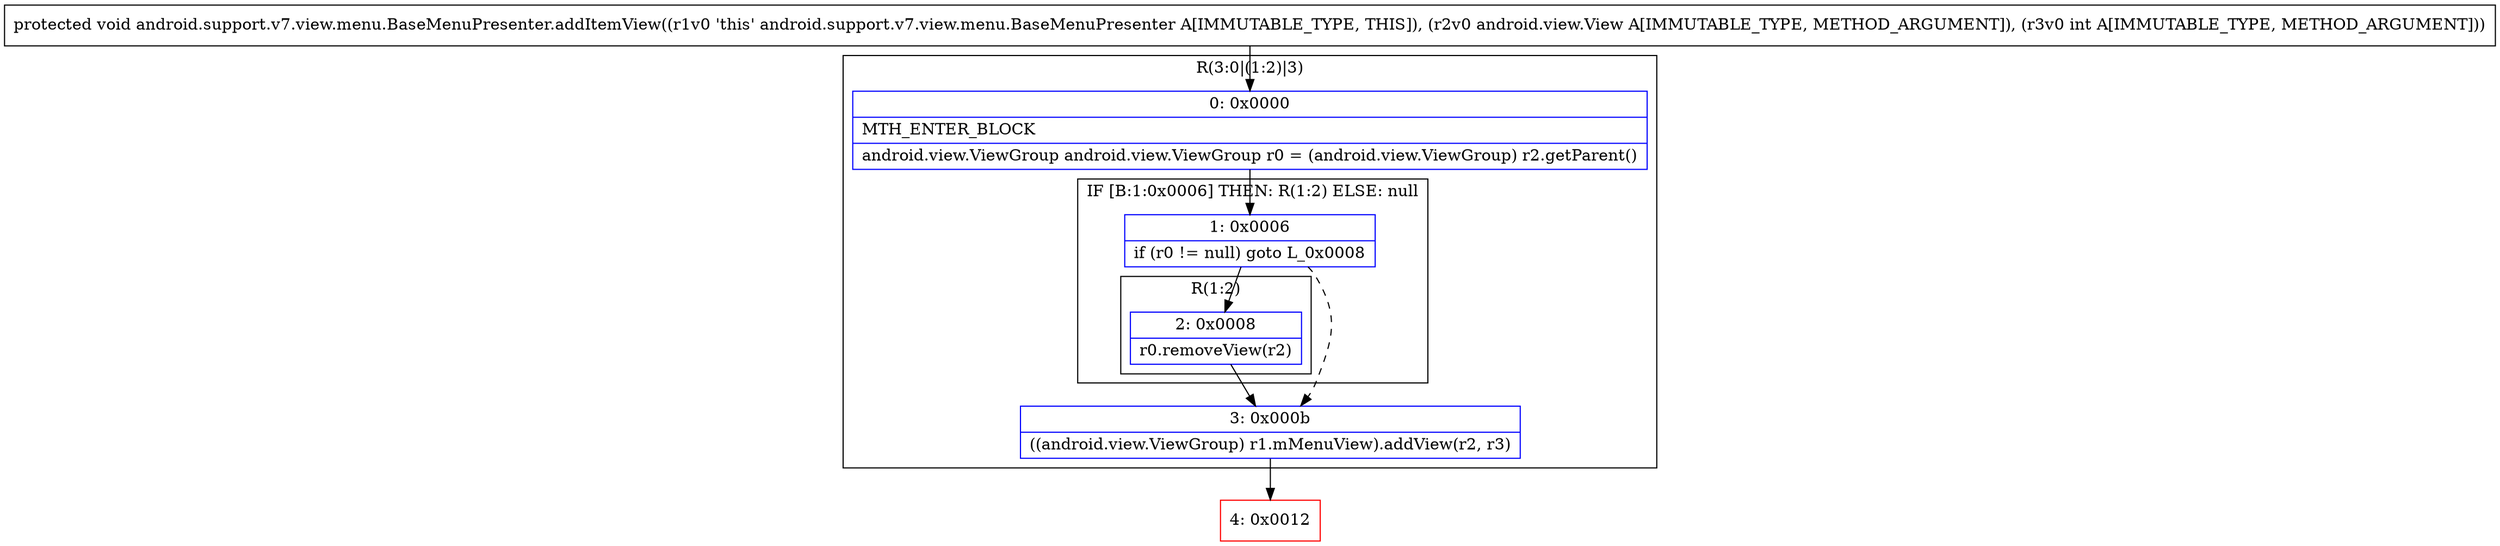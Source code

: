 digraph "CFG forandroid.support.v7.view.menu.BaseMenuPresenter.addItemView(Landroid\/view\/View;I)V" {
subgraph cluster_Region_415410914 {
label = "R(3:0|(1:2)|3)";
node [shape=record,color=blue];
Node_0 [shape=record,label="{0\:\ 0x0000|MTH_ENTER_BLOCK\l|android.view.ViewGroup android.view.ViewGroup r0 = (android.view.ViewGroup) r2.getParent()\l}"];
subgraph cluster_IfRegion_16957262 {
label = "IF [B:1:0x0006] THEN: R(1:2) ELSE: null";
node [shape=record,color=blue];
Node_1 [shape=record,label="{1\:\ 0x0006|if (r0 != null) goto L_0x0008\l}"];
subgraph cluster_Region_746744081 {
label = "R(1:2)";
node [shape=record,color=blue];
Node_2 [shape=record,label="{2\:\ 0x0008|r0.removeView(r2)\l}"];
}
}
Node_3 [shape=record,label="{3\:\ 0x000b|((android.view.ViewGroup) r1.mMenuView).addView(r2, r3)\l}"];
}
Node_4 [shape=record,color=red,label="{4\:\ 0x0012}"];
MethodNode[shape=record,label="{protected void android.support.v7.view.menu.BaseMenuPresenter.addItemView((r1v0 'this' android.support.v7.view.menu.BaseMenuPresenter A[IMMUTABLE_TYPE, THIS]), (r2v0 android.view.View A[IMMUTABLE_TYPE, METHOD_ARGUMENT]), (r3v0 int A[IMMUTABLE_TYPE, METHOD_ARGUMENT])) }"];
MethodNode -> Node_0;
Node_0 -> Node_1;
Node_1 -> Node_2;
Node_1 -> Node_3[style=dashed];
Node_2 -> Node_3;
Node_3 -> Node_4;
}

